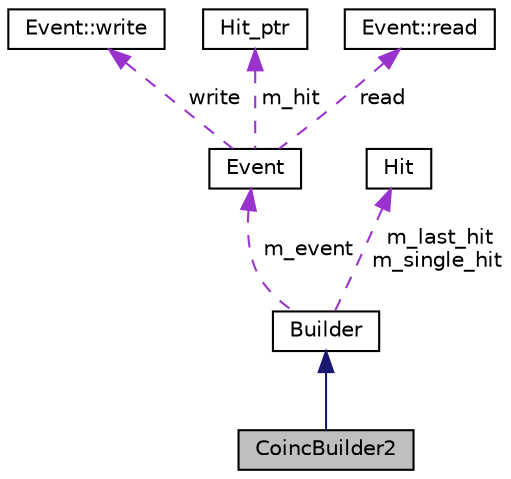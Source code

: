digraph "CoincBuilder2"
{
 // LATEX_PDF_SIZE
  edge [fontname="Helvetica",fontsize="10",labelfontname="Helvetica",labelfontsize="10"];
  node [fontname="Helvetica",fontsize="10",shape=record];
  Node1 [label="CoincBuilder2",height=0.2,width=0.4,color="black", fillcolor="grey75", style="filled", fontcolor="black",tooltip=" "];
  Node2 -> Node1 [dir="back",color="midnightblue",fontsize="10",style="solid",fontname="Helvetica"];
  Node2 [label="Builder",height=0.2,width=0.4,color="black", fillcolor="white", style="filled",URL="$class_builder.html",tooltip="Base class of event builders (pure virtual class)"];
  Node3 -> Node2 [dir="back",color="darkorchid3",fontsize="10",style="dashed",label=" m_event" ,fontname="Helvetica"];
  Node3 [label="Event",height=0.2,width=0.4,color="black", fillcolor="white", style="filled",URL="$class_event.html",tooltip=" "];
  Node4 -> Node3 [dir="back",color="darkorchid3",fontsize="10",style="dashed",label=" write" ,fontname="Helvetica"];
  Node4 [label="Event::write",height=0.2,width=0.4,color="black", fillcolor="white", style="filled",URL="$class_event.html#struct_event_1_1write",tooltip=" "];
  Node5 -> Node3 [dir="back",color="darkorchid3",fontsize="10",style="dashed",label=" m_hit" ,fontname="Helvetica"];
  Node5 [label="Hit_ptr",height=0.2,width=0.4,color="black", fillcolor="white", style="filled",URL="$class_hit__ptr.html",tooltip=" "];
  Node6 -> Node3 [dir="back",color="darkorchid3",fontsize="10",style="dashed",label=" read" ,fontname="Helvetica"];
  Node6 [label="Event::read",height=0.2,width=0.4,color="black", fillcolor="white", style="filled",URL="$class_event.html#struct_event_1_1read",tooltip=" "];
  Node7 -> Node2 [dir="back",color="darkorchid3",fontsize="10",style="dashed",label=" m_last_hit\nm_single_hit" ,fontname="Helvetica"];
  Node7 [label="Hit",height=0.2,width=0.4,color="black", fillcolor="white", style="filled",URL="$class_hit.html",tooltip=" "];
}

